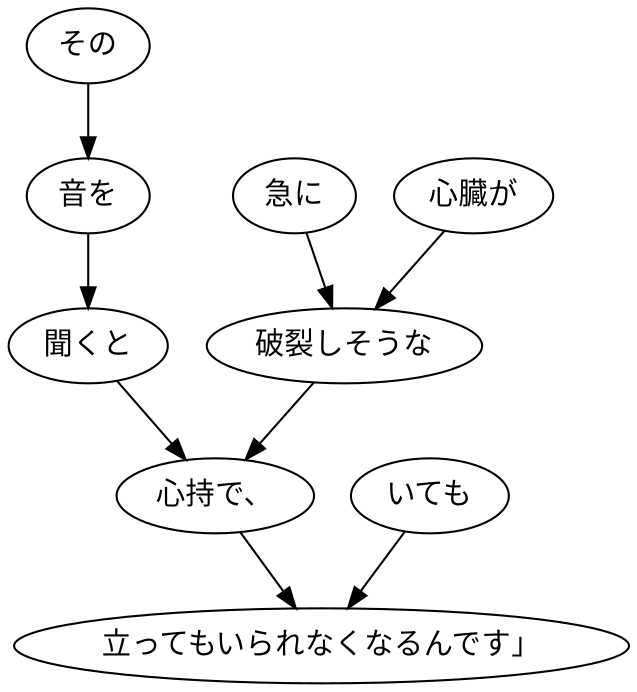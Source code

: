 digraph graph7918 {
	node0 [label="その"];
	node1 [label="音を"];
	node2 [label="聞くと"];
	node3 [label="急に"];
	node4 [label="心臓が"];
	node5 [label="破裂しそうな"];
	node6 [label="心持で、"];
	node7 [label="いても"];
	node8 [label="立ってもいられなくなるんです」"];
	node0 -> node1;
	node1 -> node2;
	node2 -> node6;
	node3 -> node5;
	node4 -> node5;
	node5 -> node6;
	node6 -> node8;
	node7 -> node8;
}

